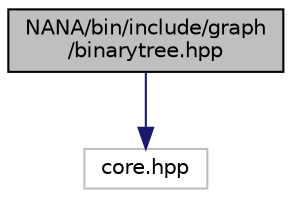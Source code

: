 digraph "NANA/bin/include/graph/binarytree.hpp"
{
 // LATEX_PDF_SIZE
  edge [fontname="Helvetica",fontsize="10",labelfontname="Helvetica",labelfontsize="10"];
  node [fontname="Helvetica",fontsize="10",shape=record];
  Node1 [label="NANA/bin/include/graph\l/binarytree.hpp",height=0.2,width=0.4,color="black", fillcolor="grey75", style="filled", fontcolor="black",tooltip="实现二叉树的模板"];
  Node1 -> Node2 [color="midnightblue",fontsize="10",style="solid",fontname="Helvetica"];
  Node2 [label="core.hpp",height=0.2,width=0.4,color="grey75", fillcolor="white", style="filled",tooltip=" "];
}
